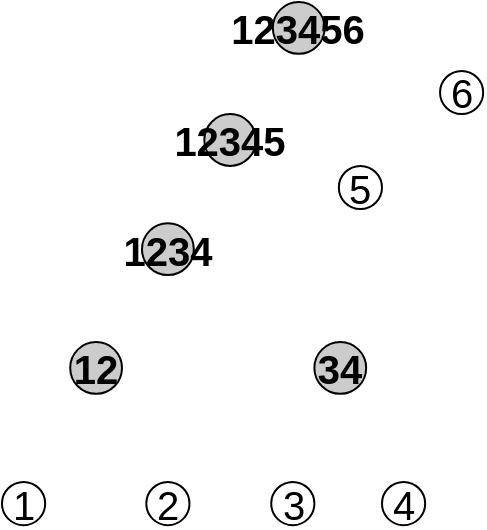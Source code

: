<mxfile version="22.1.21" type="github">
  <diagram name="Page-1" id="9nLId5k3Yff63Bz5OH_D">
    <mxGraphModel dx="501" dy="1881" grid="1" gridSize="10" guides="1" tooltips="1" connect="1" arrows="1" fold="1" page="1" pageScale="1" pageWidth="850" pageHeight="1100" math="0" shadow="0">
      <root>
        <mxCell id="0" />
        <mxCell id="1" parent="0" />
        <mxCell id="TPjln3N7VkVI3ZfMpHSB-57" value="&lt;b&gt;12345&lt;br&gt;&lt;/b&gt;" style="ellipse;whiteSpace=wrap;html=1;aspect=fixed;fontSize=20;fillColor=#CCCCCC;" vertex="1" parent="1">
          <mxGeometry x="1021.153" y="-783.938" width="25.897" height="25.897" as="geometry" />
        </mxCell>
        <mxCell id="TPjln3N7VkVI3ZfMpHSB-58" value="&lt;b&gt;34&lt;br&gt;&lt;/b&gt;" style="ellipse;whiteSpace=wrap;html=1;aspect=fixed;fontSize=20;fillColor=#CCCCCC;" vertex="1" parent="1">
          <mxGeometry x="1076.19" y="-669.994" width="25.897" height="25.897" as="geometry" />
        </mxCell>
        <mxCell id="TPjln3N7VkVI3ZfMpHSB-59" value="&lt;b&gt;123456&lt;br&gt;&lt;/b&gt;" style="ellipse;whiteSpace=wrap;html=1;aspect=fixed;fontSize=20;fillColor=#CCCCCC;" vertex="1" parent="1">
          <mxGeometry x="1055.421" y="-840" width="25.897" height="25.897" as="geometry" />
        </mxCell>
        <mxCell id="TPjln3N7VkVI3ZfMpHSB-60" value="1" style="ellipse;whiteSpace=wrap;html=1;aspect=fixed;fontSize=20;" vertex="1" parent="1">
          <mxGeometry x="920" y="-600.0" width="21.581" height="21.581" as="geometry" />
        </mxCell>
        <mxCell id="TPjln3N7VkVI3ZfMpHSB-61" value="3" style="ellipse;whiteSpace=wrap;html=1;aspect=fixed;fontSize=20;" vertex="1" parent="1">
          <mxGeometry x="1054.61" y="-600.0" width="21.581" height="21.581" as="geometry" />
        </mxCell>
        <mxCell id="TPjln3N7VkVI3ZfMpHSB-62" value="4" style="ellipse;whiteSpace=wrap;html=1;aspect=fixed;fontSize=20;" vertex="1" parent="1">
          <mxGeometry x="1110.0" y="-600.0" width="21.581" height="21.581" as="geometry" />
        </mxCell>
        <mxCell id="TPjln3N7VkVI3ZfMpHSB-63" value="5" style="ellipse;whiteSpace=wrap;html=1;aspect=fixed;fontSize=20;" vertex="1" parent="1">
          <mxGeometry x="1088.414" y="-758.04" width="21.581" height="21.581" as="geometry" />
        </mxCell>
        <mxCell id="TPjln3N7VkVI3ZfMpHSB-64" value="&lt;b&gt;1234&lt;br&gt;&lt;/b&gt;" style="ellipse;whiteSpace=wrap;html=1;aspect=fixed;fontSize=20;fillColor=#CCCCCC;" vertex="1" parent="1">
          <mxGeometry x="990.003" y="-729.368" width="25.897" height="25.897" as="geometry" />
        </mxCell>
        <mxCell id="TPjln3N7VkVI3ZfMpHSB-65" value="&lt;b&gt;12&lt;br&gt;&lt;/b&gt;" style="ellipse;whiteSpace=wrap;html=1;aspect=fixed;fontSize=20;fillColor=#CCCCCC;" vertex="1" parent="1">
          <mxGeometry x="954.103" y="-669.998" width="25.897" height="25.897" as="geometry" />
        </mxCell>
        <mxCell id="TPjln3N7VkVI3ZfMpHSB-66" value="2" style="ellipse;whiteSpace=wrap;html=1;aspect=fixed;fontSize=20;" vertex="1" parent="1">
          <mxGeometry x="992.16" y="-600.0" width="21.581" height="21.581" as="geometry" />
        </mxCell>
        <mxCell id="TPjln3N7VkVI3ZfMpHSB-68" value="6" style="ellipse;whiteSpace=wrap;html=1;aspect=fixed;fontSize=20;" vertex="1" parent="1">
          <mxGeometry x="1139.014" y="-805.52" width="21.581" height="21.581" as="geometry" />
        </mxCell>
      </root>
    </mxGraphModel>
  </diagram>
</mxfile>
